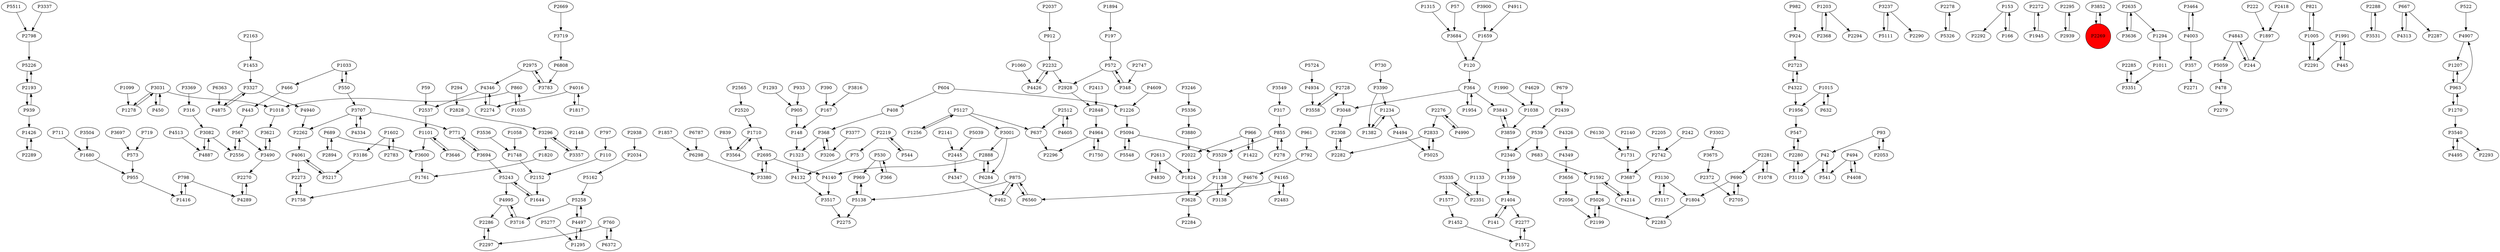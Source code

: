 digraph {
	P5511 -> P2798
	P3031 -> P1278
	P530 -> P969
	P4940 -> P2262
	P2728 -> P3558
	P1256 -> P5127
	P1315 -> P3684
	P4061 -> P2273
	P2219 -> P544
	P368 -> P1323
	P1234 -> P4494
	P2037 -> P912
	P3031 -> P1018
	P982 -> P924
	P1203 -> P2368
	P3237 -> P5111
	P3130 -> P1804
	P3707 -> P771
	P3048 -> P2308
	P2278 -> P5326
	P3783 -> P2975
	P939 -> P2193
	P242 -> P2742
	P4408 -> P494
	P3117 -> P3130
	P167 -> P148
	P604 -> P1226
	P4426 -> P2232
	P2828 -> P3296
	P5111 -> P3237
	P2141 -> P2445
	P3327 -> P4875
	P5548 -> P5094
	P6372 -> P760
	P153 -> P2292
	P2272 -> P1945
	P1750 -> P4964
	P3716 -> P4995
	P4140 -> P3517
	P3900 -> P1659
	P2928 -> P2848
	P2276 -> P4990
	P3719 -> P6808
	P1033 -> P466
	P905 -> P148
	P4349 -> P3656
	P2613 -> P1824
	P530 -> P366
	P3302 -> P3675
	P2512 -> P4605
	P1894 -> P197
	P2295 -> P2939
	P2056 -> P2199
	P2232 -> P2928
	P3852 -> P2269
	P2285 -> P3351
	P4016 -> P1817
	P798 -> P4289
	P3464 -> P4003
	P2894 -> P689
	P5026 -> P2283
	P2280 -> P3110
	P4964 -> P2296
	P2439 -> P539
	P1404 -> P141
	P2695 -> P3380
	P408 -> P368
	P4843 -> P5059
	P2705 -> P690
	P42 -> P541
	P2219 -> P75
	P3564 -> P1710
	P875 -> P462
	P6298 -> P3380
	P821 -> P1005
	P42 -> P3110
	P3529 -> P1138
	P567 -> P2556
	P141 -> P1404
	P2888 -> P6284
	P3504 -> P1680
	P689 -> P3600
	P5094 -> P3529
	P4995 -> P3716
	P5258 -> P3716
	P1897 -> P244
	P719 -> P573
	P1710 -> P2695
	P5258 -> P4497
	P364 -> P3843
	P875 -> P6560
	P5243 -> P1644
	P5335 -> P1577
	P1295 -> P4497
	P547 -> P2280
	P5127 -> P637
	P912 -> P2232
	P3621 -> P3490
	P2022 -> P1824
	P6284 -> P2888
	P6363 -> P4875
	P4347 -> P462
	P4214 -> P1592
	P1099 -> P1278
	P1138 -> P3628
	P955 -> P1416
	P1572 -> P2277
	P4964 -> P1750
	P961 -> P792
	P689 -> P2894
	P390 -> P167
	P3130 -> P3117
	P1956 -> P547
	P59 -> P2537
	P1644 -> P5243
	P860 -> P1035
	P3186 -> P5217
	P1058 -> P1748
	P2565 -> P2520
	P5026 -> P2199
	P3327 -> P4940
	P1005 -> P2291
	P2340 -> P1359
	P2280 -> P547
	P2556 -> P567
	P3337 -> P2798
	P1005 -> P821
	P2635 -> P3636
	P2274 -> P4346
	P2445 -> P4347
	P5025 -> P2833
	P3110 -> P2280
	P3684 -> P120
	P2975 -> P4346
	P4995 -> P2286
	P1426 -> P2289
	P2288 -> P3531
	P860 -> P1018
	P939 -> P1426
	P1203 -> P2294
	P2269 -> P3852
	P4875 -> P3327
	P2975 -> P3783
	P539 -> P2340
	P1748 -> P2152
	P4497 -> P1295
	P1018 -> P3621
	P1577 -> P1452
	P3600 -> P1761
	P3707 -> P2262
	P541 -> P42
	P443 -> P567
	P478 -> P2279
	P1234 -> P1382
	P1731 -> P3687
	P4843 -> P244
	P3697 -> P573
	P5326 -> P2278
	P3490 -> P3621
	P244 -> P4843
	P4016 -> P2274
	P278 -> P855
	P637 -> P2296
	P4934 -> P3558
	P5335 -> P2351
	P1422 -> P966
	P966 -> P2022
	P1382 -> P1234
	P1680 -> P955
	P1060 -> P4426
	P760 -> P2297
	P667 -> P4313
	P3082 -> P4887
	P798 -> P1416
	P4313 -> P667
	P522 -> P4907
	P4887 -> P3082
	P792 -> P4676
	P2282 -> P2308
	P1817 -> P4016
	P5243 -> P4995
	P4605 -> P2512
	P3001 -> P6284
	P3536 -> P1748
	P1659 -> P120
	P450 -> P3031
	P5226 -> P2193
	P3082 -> P2556
	P730 -> P3390
	P3707 -> P4334
	P797 -> P110
	P1011 -> P3351
	P1758 -> P2273
	P57 -> P3684
	P3001 -> P2888
	P771 -> P3694
	P924 -> P2723
	P2747 -> P348
	P5724 -> P4934
	P4830 -> P2613
	P4609 -> P1226
	P2483 -> P4165
	P357 -> P2271
	P462 -> P875
	P1452 -> P1572
	P839 -> P3564
	P366 -> P530
	P4990 -> P2276
	P4495 -> P3540
	P3880 -> P2022
	P2635 -> P1294
	P2262 -> P4061
	P153 -> P166
	P348 -> P572
	P4346 -> P2537
	P1824 -> P3628
	P1226 -> P5094
	P4322 -> P2723
	P1945 -> P2272
	P1207 -> P963
	P3816 -> P167
	P1804 -> P2283
	P5127 -> P3001
	P572 -> P348
	P550 -> P1033
	P1270 -> P3540
	P3540 -> P2293
	P4165 -> P2483
	P5277 -> P1295
	P5162 -> P5258
	P2289 -> P1426
	P3031 -> P450
	P667 -> P2287
	P966 -> P1422
	P3351 -> P2285
	P2351 -> P5335
	P4165 -> P6560
	P4061 -> P5217
	P5217 -> P4061
	P2833 -> P2282
	P494 -> P541
	P963 -> P1207
	P2669 -> P3719
	P4132 -> P3517
	P1133 -> P2351
	P3694 -> P5243
	P93 -> P42
	P2199 -> P5026
	P3237 -> P2290
	P197 -> P572
	P1990 -> P1038
	P4334 -> P3707
	P573 -> P955
	P2833 -> P5025
	P2281 -> P1078
	P3549 -> P317
	P2939 -> P2295
	P2053 -> P93
	P1015 -> P1956
	P5039 -> P2445
	P5336 -> P3880
	P5127 -> P1256
	P3859 -> P2340
	P3687 -> P4214
	P110 -> P2152
	P148 -> P1323
	P445 -> P1991
	P2372 -> P2705
	P4911 -> P1659
	P1015 -> P632
	P2291 -> P1005
	P2148 -> P3357
	P5138 -> P2275
	P3540 -> P4495
	P1035 -> P860
	P1404 -> P2277
	P690 -> P1804
	P2368 -> P1203
	P2938 -> P2034
	P855 -> P3529
	P364 -> P1954
	P2193 -> P939
	P2728 -> P3048
	P368 -> P3206
	P2308 -> P2282
	P2742 -> P3687
	P1453 -> P3327
	P2163 -> P1453
	P683 -> P1592
	P3369 -> P316
	P4629 -> P1038
	P1101 -> P3600
	P1416 -> P798
	P2848 -> P4964
	P3490 -> P2270
	P1293 -> P905
	P2034 -> P5162
	P494 -> P4408
	P2537 -> P1101
	P2798 -> P5226
	P317 -> P855
	P3377 -> P3206
	P2205 -> P2742
	P294 -> P2828
	P3558 -> P2728
	P4326 -> P4349
	P1033 -> P550
	P2277 -> P1572
	P2270 -> P4289
	P963 -> P4907
	P2297 -> P2286
	P3531 -> P2288
	P2888 -> P4140
	P4494 -> P5025
	P2286 -> P2297
	P1602 -> P2783
	P544 -> P2219
	P760 -> P6372
	P4907 -> P1207
	P1323 -> P4132
	P4003 -> P357
	P1592 -> P4214
	P567 -> P3490
	P1101 -> P3646
	P1710 -> P3564
	P3694 -> P771
	P1359 -> P1404
	P4322 -> P1956
	P3296 -> P1820
	P3636 -> P2635
	P4513 -> P4887
	P6808 -> P3783
	P222 -> P1897
	P2232 -> P4426
	P539 -> P683
	P1592 -> P5026
	P3675 -> P2372
	P690 -> P2705
	P2723 -> P4322
	P963 -> P1270
	P1270 -> P963
	P6130 -> P1731
	P3628 -> P2284
	P2520 -> P1710
	P3246 -> P5336
	P466 -> P443
	P5094 -> P5548
	P3380 -> P2695
	P1761 -> P1758
	P1954 -> P364
	P2418 -> P1897
	P3206 -> P368
	P2273 -> P1758
	P2193 -> P5226
	P1991 -> P445
	P2276 -> P2833
	P1138 -> P3138
	P1278 -> P3031
	P120 -> P364
	P364 -> P3048
	P1294 -> P1011
	P4289 -> P2270
	P2281 -> P690
	P2695 -> P4140
	P3296 -> P3357
	P3843 -> P3859
	P1991 -> P2291
	P3390 -> P1234
	P6787 -> P6298
	P3357 -> P3296
	P1857 -> P6298
	P4003 -> P3464
	P1602 -> P3186
	P3517 -> P2275
	P3138 -> P1138
	P2152 -> P1644
	P4346 -> P2274
	P2512 -> P637
	P166 -> P153
	P316 -> P3082
	P4497 -> P5258
	P5059 -> P478
	P2140 -> P1731
	P679 -> P2439
	P572 -> P2928
	P3390 -> P1382
	P3646 -> P1101
	P5138 -> P969
	P1038 -> P3859
	P1820 -> P1761
	P6560 -> P875
	P3656 -> P2056
	P550 -> P3707
	P711 -> P1680
	P604 -> P408
	P3859 -> P3843
	P1078 -> P2281
	P875 -> P5138
	P2413 -> P2848
	P855 -> P278
	P2783 -> P1602
	P969 -> P5138
	P933 -> P905
	P93 -> P2053
	P2613 -> P4830
	P632 -> P1015
	P4676 -> P3138
	P75 -> P4132
	P2269 [shape=circle]
	P2269 [style=filled]
	P2269 [fillcolor=red]
}
